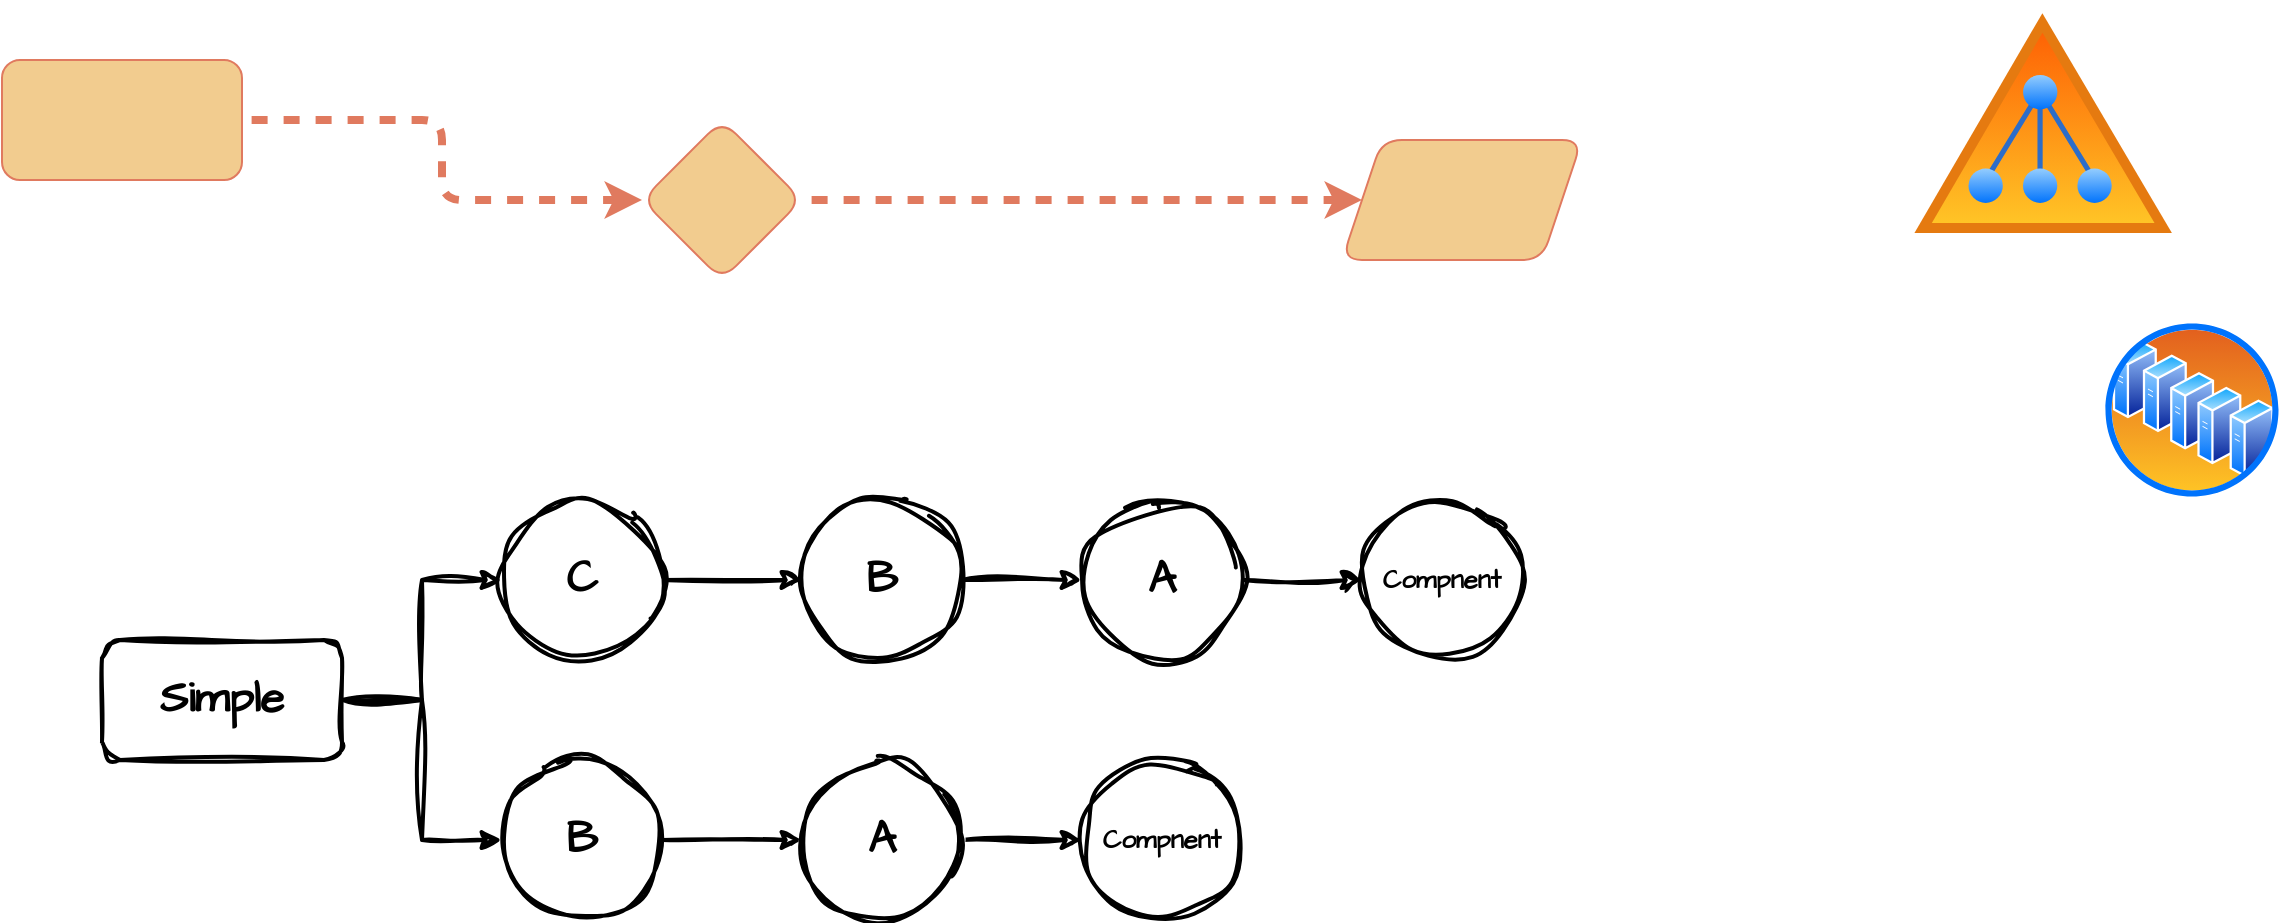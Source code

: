 <mxfile version="27.1.4" pages="2">
  <diagram name="第 1 页" id="ZaIxbTGt9ljsvJBM_i2E">
    <mxGraphModel dx="1426" dy="766" grid="1" gridSize="10" guides="1" tooltips="1" connect="1" arrows="1" fold="1" page="1" pageScale="1" pageWidth="1169" pageHeight="827" background="none" math="0" shadow="0" adaptiveColors="none">
      <root>
        <mxCell id="0" />
        <mxCell id="1" parent="0" />
        <mxCell id="FoRi43nugjsTQ1BUYzOQ-5" value="" style="edgeStyle=orthogonalEdgeStyle;rounded=1;hachureGap=4;orthogonalLoop=1;jettySize=auto;html=1;fontFamily=Architects Daughter;fontSource=https%3A%2F%2Ffonts.googleapis.com%2Fcss%3Ffamily%3DArchitects%2BDaughter;labelBackgroundColor=none;fontColor=default;strokeColor=#E07A5F;flowAnimation=1;shadow=0;strokeWidth=4;" parent="1" source="FoRi43nugjsTQ1BUYzOQ-2" target="FoRi43nugjsTQ1BUYzOQ-4" edge="1">
          <mxGeometry relative="1" as="geometry" />
        </mxCell>
        <mxCell id="FoRi43nugjsTQ1BUYzOQ-3" value="" style="edgeStyle=orthogonalEdgeStyle;rounded=1;hachureGap=4;orthogonalLoop=1;jettySize=auto;html=1;fontFamily=Architects Daughter;fontSource=https%3A%2F%2Ffonts.googleapis.com%2Fcss%3Ffamily%3DArchitects%2BDaughter;labelBackgroundColor=none;fontColor=default;strokeColor=#E07A5F;flowAnimation=1;strokeWidth=4;jumpStyle=arc;" parent="1" source="FoRi43nugjsTQ1BUYzOQ-1" target="FoRi43nugjsTQ1BUYzOQ-2" edge="1">
          <mxGeometry relative="1" as="geometry" />
        </mxCell>
        <mxCell id="FoRi43nugjsTQ1BUYzOQ-1" value="" style="rounded=1;whiteSpace=wrap;html=1;hachureGap=4;fontFamily=Architects Daughter;fontSource=https%3A%2F%2Ffonts.googleapis.com%2Fcss%3Ffamily%3DArchitects%2BDaughter;labelBackgroundColor=none;fillColor=#F2CC8F;strokeColor=#E07A5F;fontColor=#393C56;" parent="1" vertex="1">
          <mxGeometry x="10" y="160" width="120" height="60" as="geometry" />
        </mxCell>
        <mxCell id="FoRi43nugjsTQ1BUYzOQ-2" value="" style="rhombus;whiteSpace=wrap;html=1;fontFamily=Architects Daughter;rounded=1;hachureGap=4;fontSource=https%3A%2F%2Ffonts.googleapis.com%2Fcss%3Ffamily%3DArchitects%2BDaughter;labelBackgroundColor=none;fillColor=#F2CC8F;strokeColor=#E07A5F;fontColor=#393C56;" parent="1" vertex="1">
          <mxGeometry x="330" y="190" width="80" height="80" as="geometry" />
        </mxCell>
        <mxCell id="FoRi43nugjsTQ1BUYzOQ-4" value="" style="shape=parallelogram;perimeter=parallelogramPerimeter;whiteSpace=wrap;html=1;fixedSize=1;fontFamily=Architects Daughter;rounded=1;hachureGap=4;fontSource=https%3A%2F%2Ffonts.googleapis.com%2Fcss%3Ffamily%3DArchitects%2BDaughter;labelBackgroundColor=none;fillColor=#F2CC8F;strokeColor=#E07A5F;fontColor=#393C56;noLabel=0;direction=west;portConstraintRotation=0;fixDash=0;container=0;dropTarget=0;recursiveResize=1;collapsible=0;metaEdit=0;treeFolding=0;treeMoving=0;enumerate=0;comic=0;" parent="1" vertex="1">
          <mxGeometry x="680" y="200" width="120" height="60" as="geometry">
            <mxRectangle x="500" y="360" width="50" height="40" as="alternateBounds" />
          </mxGeometry>
        </mxCell>
        <mxCell id="-wWxlK1CALG98RiuXOY9-1" value="" style="image;aspect=fixed;perimeter=ellipsePerimeter;html=1;align=center;shadow=0;dashed=0;spacingTop=3;image=img/lib/active_directory/active_directory.svg;noLabel=0;" parent="1" vertex="1">
          <mxGeometry x="960" y="130" width="141.18" height="120" as="geometry" />
        </mxCell>
        <mxCell id="-wWxlK1CALG98RiuXOY9-2" value="" style="image;aspect=fixed;perimeter=ellipsePerimeter;html=1;align=center;shadow=0;dashed=0;spacingTop=3;image=img/lib/active_directory/server_farm.svg;" parent="1" vertex="1">
          <mxGeometry x="1060" y="290" width="90" height="90" as="geometry" />
        </mxCell>
        <mxCell id="A8otQemTXDLGVKK_Nkt2-9" style="edgeStyle=orthogonalEdgeStyle;rounded=0;orthogonalLoop=1;jettySize=auto;html=1;entryX=0;entryY=0.5;entryDx=0;entryDy=0;strokeWidth=2;sketch=1;curveFitting=1;jiggle=2;" edge="1" parent="1" source="A8otQemTXDLGVKK_Nkt2-4" target="A8otQemTXDLGVKK_Nkt2-8">
          <mxGeometry relative="1" as="geometry" />
        </mxCell>
        <mxCell id="A8otQemTXDLGVKK_Nkt2-4" value="&lt;font style=&quot;font-size: 22px;&quot;&gt;&lt;b&gt;C&lt;/b&gt;&lt;/font&gt;" style="ellipse;whiteSpace=wrap;html=1;aspect=fixed;hachureGap=4;fontFamily=Architects Daughter;fontSource=https%3A%2F%2Ffonts.googleapis.com%2Fcss%3Ffamily%3DArchitects%2BDaughter;strokeWidth=2;sketch=1;curveFitting=1;jiggle=2;" vertex="1" parent="1">
          <mxGeometry x="260" y="380" width="80" height="80" as="geometry" />
        </mxCell>
        <mxCell id="A8otQemTXDLGVKK_Nkt2-17" value="" style="edgeStyle=orthogonalEdgeStyle;rounded=0;orthogonalLoop=1;jettySize=auto;html=1;strokeWidth=2;sketch=1;curveFitting=1;jiggle=2;" edge="1" parent="1" source="A8otQemTXDLGVKK_Nkt2-6" target="A8otQemTXDLGVKK_Nkt2-15">
          <mxGeometry relative="1" as="geometry" />
        </mxCell>
        <mxCell id="A8otQemTXDLGVKK_Nkt2-6" value="&lt;font style=&quot;font-size: 22px;&quot;&gt;&lt;b&gt;B&lt;/b&gt;&lt;/font&gt;" style="ellipse;whiteSpace=wrap;html=1;aspect=fixed;hachureGap=4;fontFamily=Architects Daughter;fontSource=https%3A%2F%2Ffonts.googleapis.com%2Fcss%3Ffamily%3DArchitects%2BDaughter;strokeWidth=2;sketch=1;curveFitting=1;jiggle=2;" vertex="1" parent="1">
          <mxGeometry x="260" y="510" width="80" height="80" as="geometry" />
        </mxCell>
        <mxCell id="A8otQemTXDLGVKK_Nkt2-11" value="" style="edgeStyle=orthogonalEdgeStyle;rounded=0;orthogonalLoop=1;jettySize=auto;html=1;strokeWidth=2;sketch=1;curveFitting=1;jiggle=2;" edge="1" parent="1" source="A8otQemTXDLGVKK_Nkt2-8" target="A8otQemTXDLGVKK_Nkt2-10">
          <mxGeometry relative="1" as="geometry" />
        </mxCell>
        <mxCell id="A8otQemTXDLGVKK_Nkt2-8" value="&lt;font style=&quot;font-size: 22px;&quot;&gt;&lt;b&gt;B&lt;/b&gt;&lt;/font&gt;" style="ellipse;whiteSpace=wrap;html=1;aspect=fixed;hachureGap=4;fontFamily=Architects Daughter;fontSource=https%3A%2F%2Ffonts.googleapis.com%2Fcss%3Ffamily%3DArchitects%2BDaughter;strokeWidth=2;sketch=1;curveFitting=1;jiggle=2;" vertex="1" parent="1">
          <mxGeometry x="410" y="380" width="80" height="80" as="geometry" />
        </mxCell>
        <mxCell id="A8otQemTXDLGVKK_Nkt2-13" value="" style="edgeStyle=orthogonalEdgeStyle;rounded=0;orthogonalLoop=1;jettySize=auto;html=1;strokeWidth=2;sketch=1;curveFitting=1;jiggle=2;" edge="1" parent="1" source="A8otQemTXDLGVKK_Nkt2-10" target="A8otQemTXDLGVKK_Nkt2-12">
          <mxGeometry relative="1" as="geometry" />
        </mxCell>
        <mxCell id="A8otQemTXDLGVKK_Nkt2-10" value="&lt;font style=&quot;font-size: 22px;&quot;&gt;&lt;b&gt;A&lt;/b&gt;&lt;/font&gt;" style="ellipse;whiteSpace=wrap;html=1;aspect=fixed;hachureGap=4;fontFamily=Architects Daughter;fontSource=https%3A%2F%2Ffonts.googleapis.com%2Fcss%3Ffamily%3DArchitects%2BDaughter;strokeWidth=2;sketch=1;curveFitting=1;jiggle=2;" vertex="1" parent="1">
          <mxGeometry x="550" y="380" width="80" height="80" as="geometry" />
        </mxCell>
        <mxCell id="A8otQemTXDLGVKK_Nkt2-12" value="&lt;font style=&quot;font-size: 13px;&quot;&gt;&lt;b style=&quot;&quot;&gt;Compnent&lt;/b&gt;&lt;/font&gt;" style="ellipse;whiteSpace=wrap;html=1;aspect=fixed;hachureGap=4;fontFamily=Architects Daughter;fontSource=https%3A%2F%2Ffonts.googleapis.com%2Fcss%3Ffamily%3DArchitects%2BDaughter;strokeWidth=2;sketch=1;curveFitting=1;jiggle=2;" vertex="1" parent="1">
          <mxGeometry x="690" y="380" width="80" height="80" as="geometry" />
        </mxCell>
        <mxCell id="A8otQemTXDLGVKK_Nkt2-14" value="" style="edgeStyle=orthogonalEdgeStyle;rounded=0;orthogonalLoop=1;jettySize=auto;html=1;strokeWidth=2;sketch=1;curveFitting=1;jiggle=2;" edge="1" parent="1" source="A8otQemTXDLGVKK_Nkt2-15" target="A8otQemTXDLGVKK_Nkt2-16">
          <mxGeometry relative="1" as="geometry" />
        </mxCell>
        <mxCell id="A8otQemTXDLGVKK_Nkt2-15" value="&lt;font style=&quot;font-size: 22px;&quot;&gt;&lt;b&gt;A&lt;/b&gt;&lt;/font&gt;" style="ellipse;whiteSpace=wrap;html=1;aspect=fixed;hachureGap=4;fontFamily=Architects Daughter;fontSource=https%3A%2F%2Ffonts.googleapis.com%2Fcss%3Ffamily%3DArchitects%2BDaughter;strokeWidth=2;sketch=1;curveFitting=1;jiggle=2;" vertex="1" parent="1">
          <mxGeometry x="410" y="510" width="80" height="80" as="geometry" />
        </mxCell>
        <mxCell id="A8otQemTXDLGVKK_Nkt2-16" value="&lt;font style=&quot;font-size: 13px;&quot;&gt;&lt;b style=&quot;&quot;&gt;Compnent&lt;/b&gt;&lt;/font&gt;" style="ellipse;whiteSpace=wrap;html=1;aspect=fixed;hachureGap=4;fontFamily=Architects Daughter;fontSource=https%3A%2F%2Ffonts.googleapis.com%2Fcss%3Ffamily%3DArchitects%2BDaughter;strokeWidth=2;sketch=1;curveFitting=1;jiggle=2;" vertex="1" parent="1">
          <mxGeometry x="550" y="510" width="80" height="80" as="geometry" />
        </mxCell>
        <mxCell id="A8otQemTXDLGVKK_Nkt2-19" style="edgeStyle=orthogonalEdgeStyle;rounded=0;orthogonalLoop=1;jettySize=auto;html=1;entryX=0;entryY=0.5;entryDx=0;entryDy=0;strokeWidth=2;sketch=1;curveFitting=1;jiggle=2;" edge="1" parent="1" source="A8otQemTXDLGVKK_Nkt2-18" target="A8otQemTXDLGVKK_Nkt2-4">
          <mxGeometry relative="1" as="geometry" />
        </mxCell>
        <mxCell id="A8otQemTXDLGVKK_Nkt2-20" style="edgeStyle=orthogonalEdgeStyle;rounded=0;orthogonalLoop=1;jettySize=auto;html=1;entryX=0;entryY=0.5;entryDx=0;entryDy=0;strokeWidth=2;sketch=1;curveFitting=1;jiggle=2;" edge="1" parent="1" source="A8otQemTXDLGVKK_Nkt2-18" target="A8otQemTXDLGVKK_Nkt2-6">
          <mxGeometry relative="1" as="geometry" />
        </mxCell>
        <mxCell id="A8otQemTXDLGVKK_Nkt2-18" value="&lt;font face=&quot;Architects Daughter&quot;&gt;&lt;span style=&quot;font-size: 22px;&quot;&gt;&lt;b&gt;Simple&lt;/b&gt;&lt;/span&gt;&lt;/font&gt;" style="rounded=1;whiteSpace=wrap;html=1;strokeWidth=2;sketch=1;curveFitting=1;jiggle=2;" vertex="1" parent="1">
          <mxGeometry x="60" y="450" width="120" height="60" as="geometry" />
        </mxCell>
      </root>
    </mxGraphModel>
  </diagram>
  <diagram name="第 1 页 的副本" id="8J8cLOSBtVwrko91boQ2">
    <mxGraphModel dx="1213" dy="657" grid="1" gridSize="10" guides="1" tooltips="1" connect="1" arrows="1" fold="1" page="1" pageScale="1" pageWidth="1169" pageHeight="827" background="none" math="0" shadow="0" adaptiveColors="none">
      <root>
        <mxCell id="tZkZBpLUCjEgeV6Xtni8-0" />
        <mxCell id="tZkZBpLUCjEgeV6Xtni8-1" parent="tZkZBpLUCjEgeV6Xtni8-0" />
        <mxCell id="tZkZBpLUCjEgeV6Xtni8-2" value="" style="edgeStyle=orthogonalEdgeStyle;rounded=1;sketch=1;hachureGap=4;jiggle=2;curveFitting=1;orthogonalLoop=1;jettySize=auto;html=1;fontFamily=Architects Daughter;fontSource=https%3A%2F%2Ffonts.googleapis.com%2Fcss%3Ffamily%3DArchitects%2BDaughter;labelBackgroundColor=none;fontColor=default;strokeColor=#E07A5F;" edge="1" parent="tZkZBpLUCjEgeV6Xtni8-1" source="tZkZBpLUCjEgeV6Xtni8-3" target="tZkZBpLUCjEgeV6Xtni8-5">
          <mxGeometry relative="1" as="geometry" />
        </mxCell>
        <mxCell id="tZkZBpLUCjEgeV6Xtni8-3" value="" style="rounded=1;whiteSpace=wrap;html=1;sketch=1;hachureGap=4;jiggle=2;curveFitting=1;fontFamily=Architects Daughter;fontSource=https%3A%2F%2Ffonts.googleapis.com%2Fcss%3Ffamily%3DArchitects%2BDaughter;labelBackgroundColor=none;fillColor=#F2CC8F;strokeColor=#E07A5F;fontColor=#393C56;" vertex="1" parent="tZkZBpLUCjEgeV6Xtni8-1">
          <mxGeometry x="110" y="200" width="120" height="60" as="geometry" />
        </mxCell>
        <mxCell id="tZkZBpLUCjEgeV6Xtni8-4" value="" style="edgeStyle=orthogonalEdgeStyle;rounded=1;sketch=1;hachureGap=4;jiggle=2;curveFitting=1;orthogonalLoop=1;jettySize=auto;html=1;fontFamily=Architects Daughter;fontSource=https%3A%2F%2Ffonts.googleapis.com%2Fcss%3Ffamily%3DArchitects%2BDaughter;labelBackgroundColor=none;fontColor=default;strokeColor=#E07A5F;" edge="1" parent="tZkZBpLUCjEgeV6Xtni8-1" source="tZkZBpLUCjEgeV6Xtni8-5" target="tZkZBpLUCjEgeV6Xtni8-6">
          <mxGeometry relative="1" as="geometry" />
        </mxCell>
        <mxCell id="tZkZBpLUCjEgeV6Xtni8-5" value="" style="rhombus;whiteSpace=wrap;html=1;fontFamily=Architects Daughter;rounded=1;sketch=1;hachureGap=4;jiggle=2;curveFitting=1;fontSource=https%3A%2F%2Ffonts.googleapis.com%2Fcss%3Ffamily%3DArchitects%2BDaughter;labelBackgroundColor=none;fillColor=#F2CC8F;strokeColor=#E07A5F;fontColor=#393C56;" vertex="1" parent="tZkZBpLUCjEgeV6Xtni8-1">
          <mxGeometry x="330" y="190" width="80" height="80" as="geometry" />
        </mxCell>
        <mxCell id="tZkZBpLUCjEgeV6Xtni8-6" value="" style="shape=parallelogram;perimeter=parallelogramPerimeter;whiteSpace=wrap;html=1;fixedSize=1;fontFamily=Architects Daughter;rounded=1;sketch=1;hachureGap=4;jiggle=2;curveFitting=1;fontSource=https%3A%2F%2Ffonts.googleapis.com%2Fcss%3Ffamily%3DArchitects%2BDaughter;labelBackgroundColor=none;fillColor=#F2CC8F;strokeColor=#E07A5F;fontColor=#393C56;" vertex="1" parent="tZkZBpLUCjEgeV6Xtni8-1">
          <mxGeometry x="480" y="200" width="120" height="60" as="geometry" />
        </mxCell>
      </root>
    </mxGraphModel>
  </diagram>
</mxfile>
